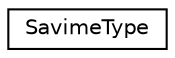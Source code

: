 digraph "Graphical Class Hierarchy"
{
  edge [fontname="Helvetica",fontsize="10",labelfontname="Helvetica",labelfontsize="10"];
  node [fontname="Helvetica",fontsize="10",shape=record];
  rankdir="LR";
  Node0 [label="SavimeType",height=0.2,width=0.4,color="black", fillcolor="white", style="filled",URL="$structSavimeType.html"];
}
